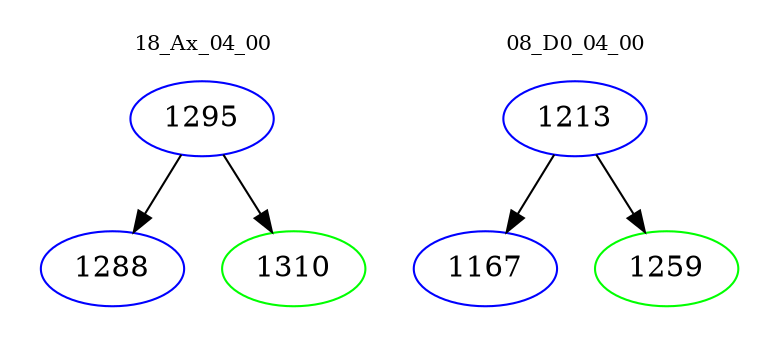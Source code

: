 digraph{
subgraph cluster_0 {
color = white
label = "18_Ax_04_00";
fontsize=10;
T0_1295 [label="1295", color="blue"]
T0_1295 -> T0_1288 [color="black"]
T0_1288 [label="1288", color="blue"]
T0_1295 -> T0_1310 [color="black"]
T0_1310 [label="1310", color="green"]
}
subgraph cluster_1 {
color = white
label = "08_D0_04_00";
fontsize=10;
T1_1213 [label="1213", color="blue"]
T1_1213 -> T1_1167 [color="black"]
T1_1167 [label="1167", color="blue"]
T1_1213 -> T1_1259 [color="black"]
T1_1259 [label="1259", color="green"]
}
}
